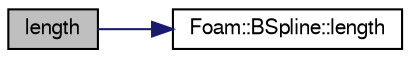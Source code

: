 digraph "length"
{
  bgcolor="transparent";
  edge [fontname="FreeSans",fontsize="10",labelfontname="FreeSans",labelfontsize="10"];
  node [fontname="FreeSans",fontsize="10",shape=record];
  rankdir="LR";
  Node66 [label="length",height=0.2,width=0.4,color="black", fillcolor="grey75", style="filled", fontcolor="black"];
  Node66 -> Node67 [color="midnightblue",fontsize="10",style="solid",fontname="FreeSans"];
  Node67 [label="Foam::BSpline::length",height=0.2,width=0.4,color="black",URL="$a24726.html#a08c669bec49d28e13e0c1b6fb7f0ba90",tooltip="Return the length of the curve. "];
}
